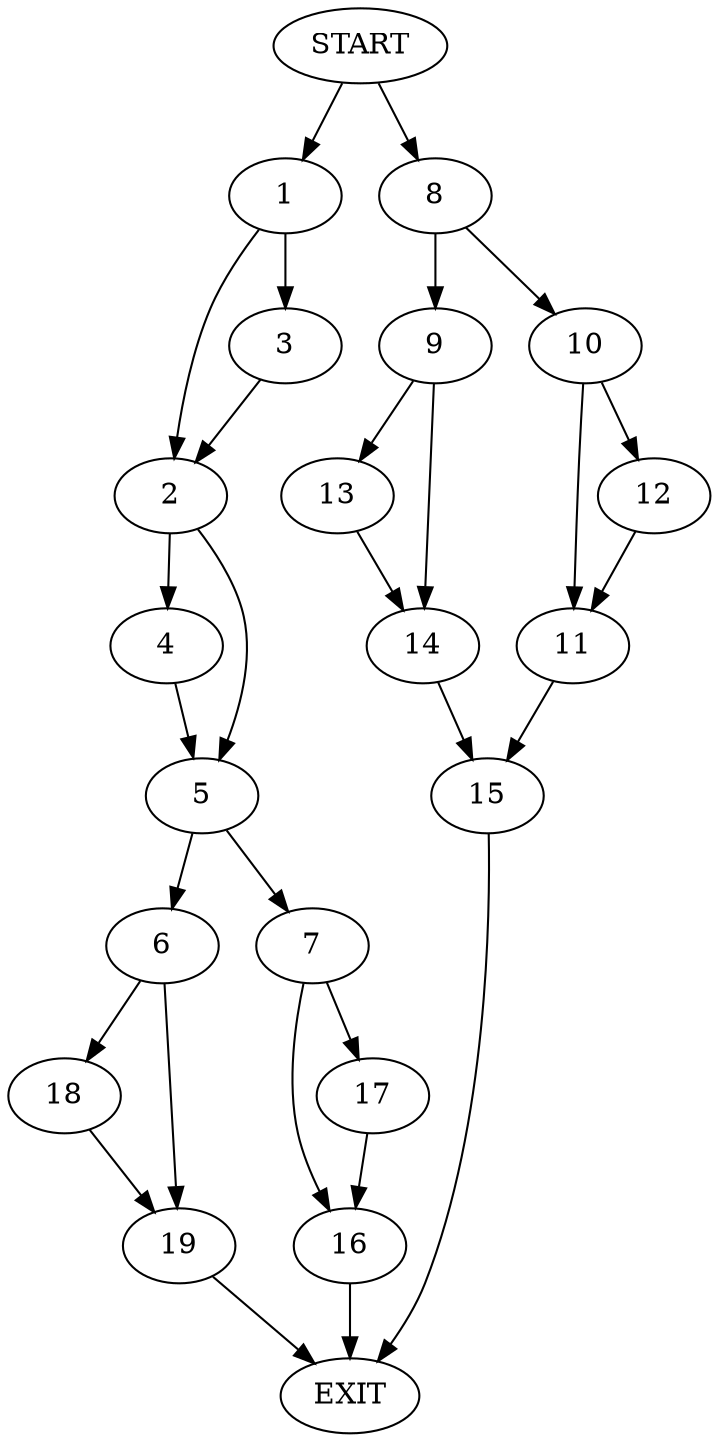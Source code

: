 digraph {
0 [label="START"]
20 [label="EXIT"]
0 -> 1
1 -> 2
1 -> 3
3 -> 2
2 -> 4
2 -> 5
5 -> 6
5 -> 7
4 -> 5
0 -> 8
8 -> 9
8 -> 10
10 -> 11
10 -> 12
9 -> 13
9 -> 14
13 -> 14
14 -> 15
15 -> 20
12 -> 11
11 -> 15
7 -> 16
7 -> 17
6 -> 18
6 -> 19
18 -> 19
19 -> 20
17 -> 16
16 -> 20
}
